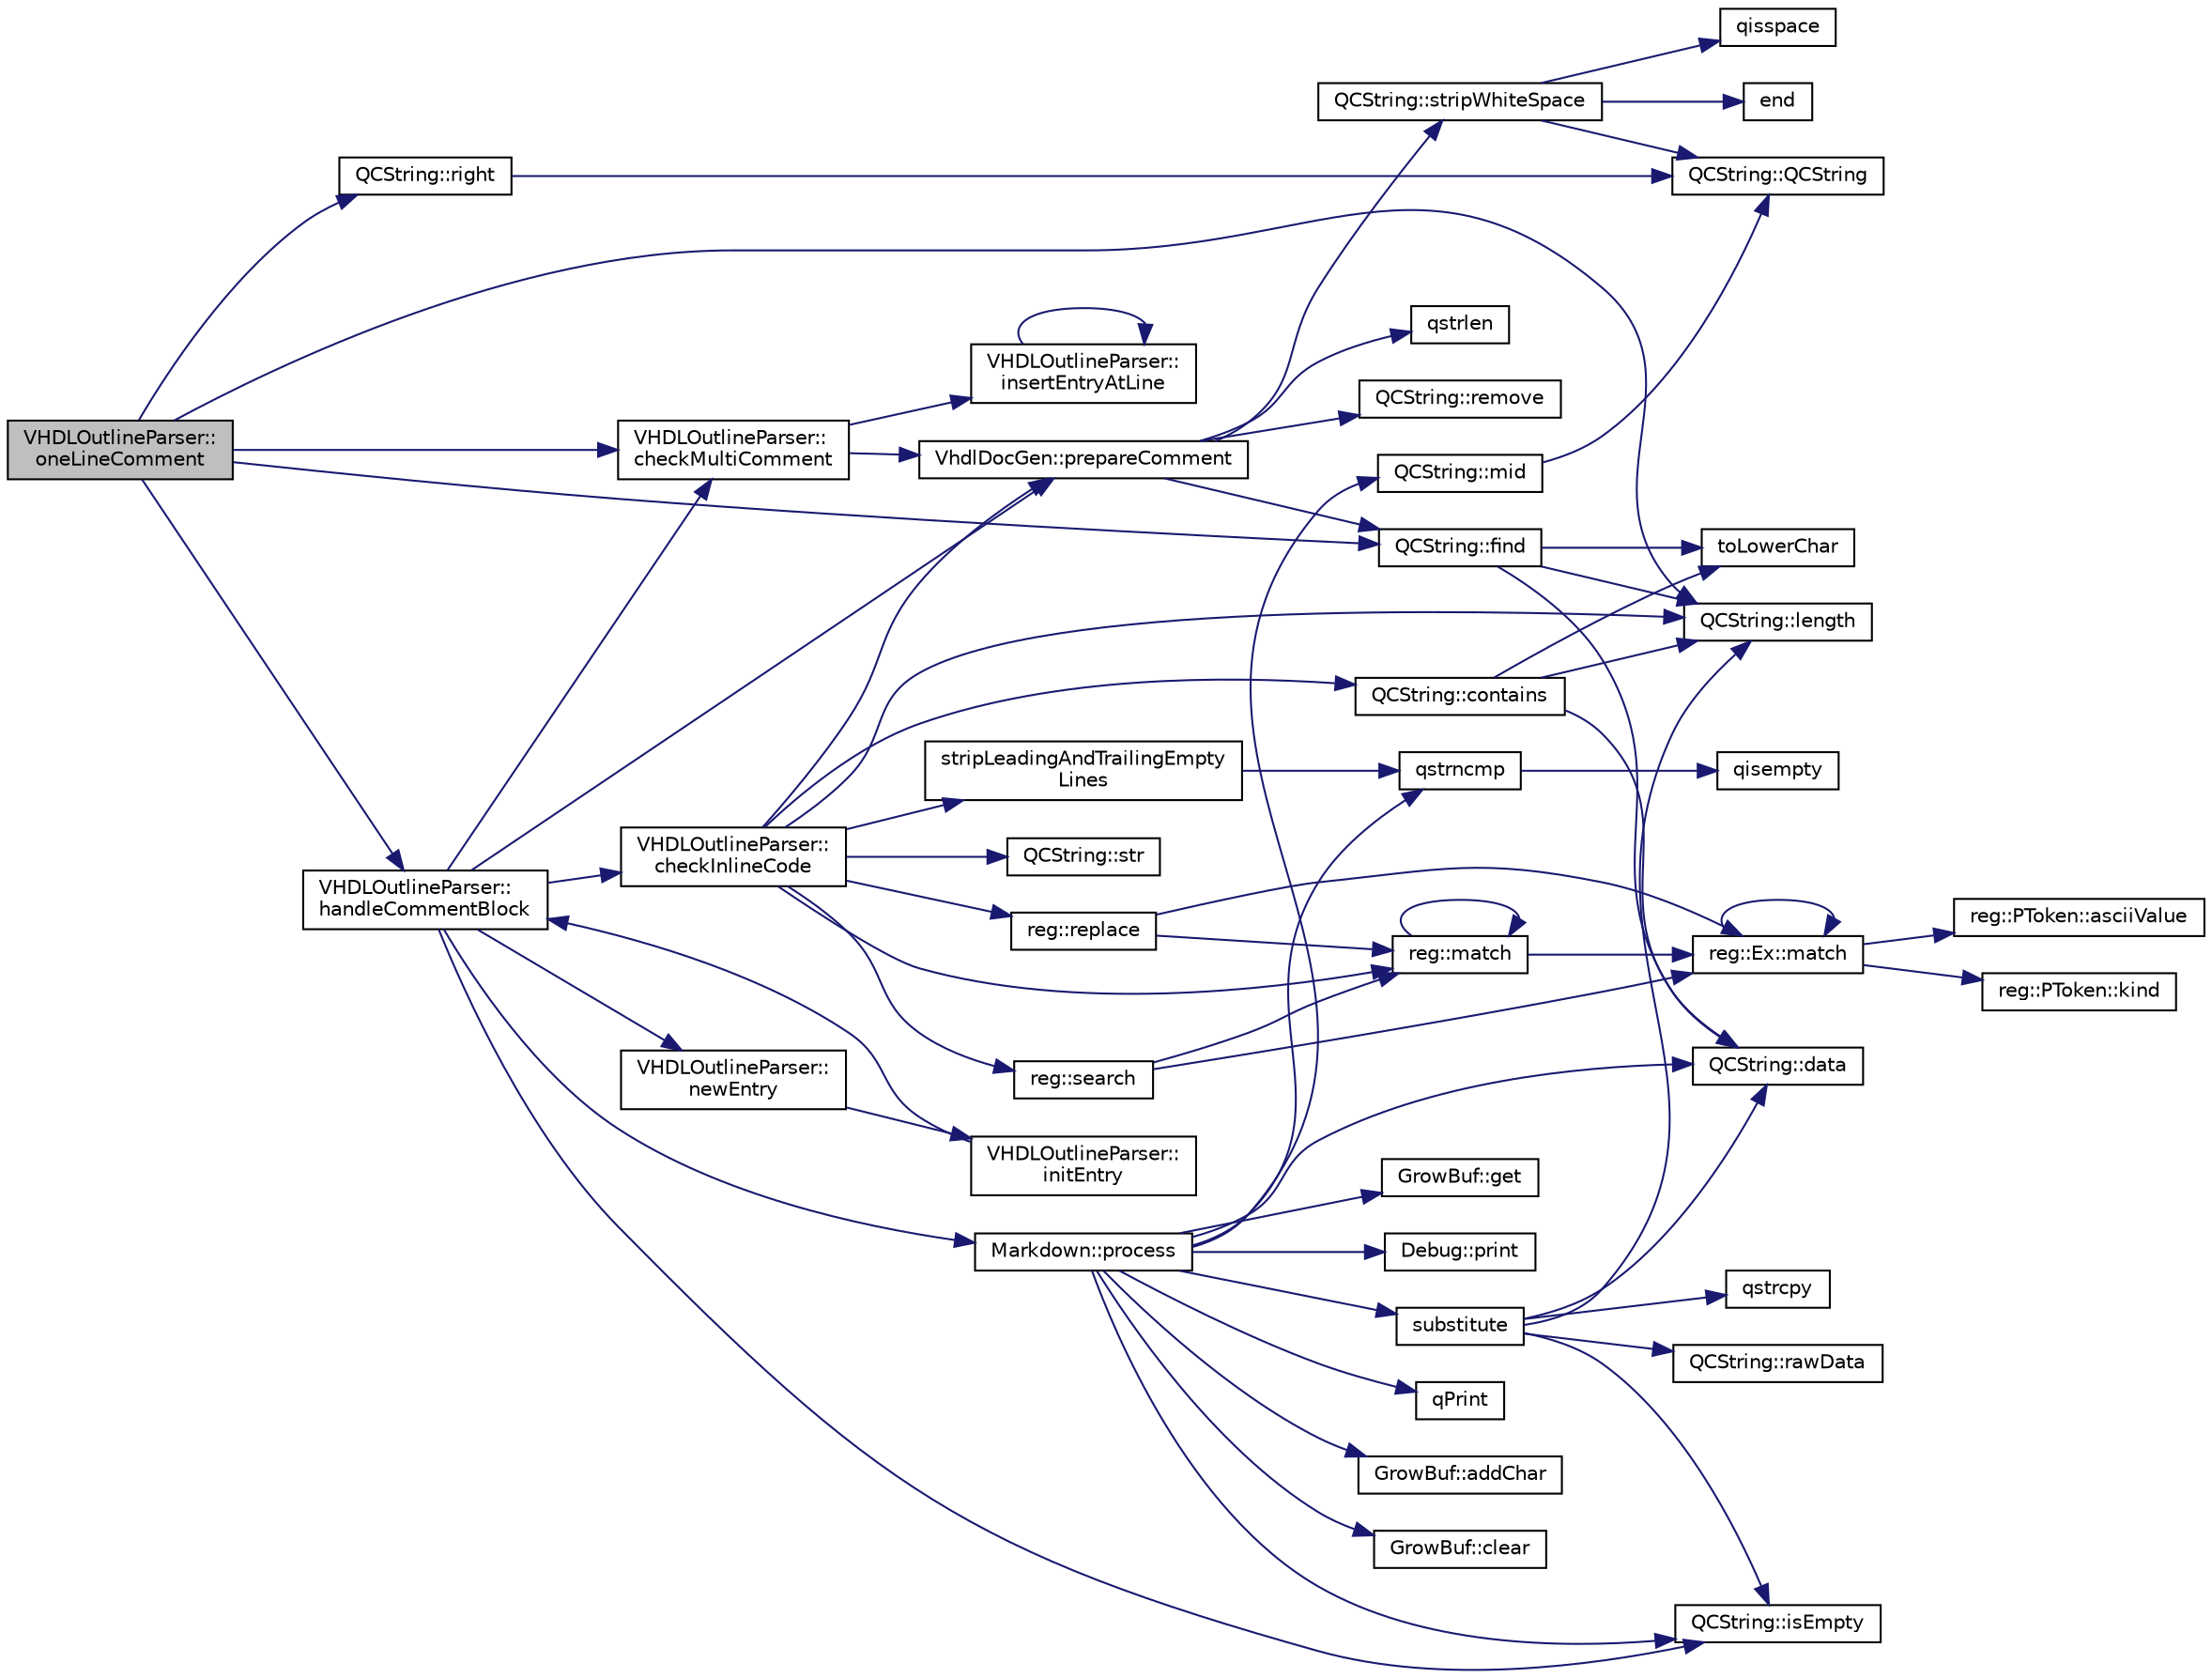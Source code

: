 digraph "VHDLOutlineParser::oneLineComment"
{
 // LATEX_PDF_SIZE
  edge [fontname="Helvetica",fontsize="10",labelfontname="Helvetica",labelfontsize="10"];
  node [fontname="Helvetica",fontsize="10",shape=record];
  rankdir="LR";
  Node1 [label="VHDLOutlineParser::\loneLineComment",height=0.2,width=0.4,color="black", fillcolor="grey75", style="filled", fontcolor="black",tooltip=" "];
  Node1 -> Node2 [color="midnightblue",fontsize="10",style="solid",fontname="Helvetica"];
  Node2 [label="VHDLOutlineParser::\lcheckMultiComment",height=0.2,width=0.4,color="black", fillcolor="white", style="filled",URL="$classVHDLOutlineParser.html#ab3687656c1045cb4c1c5177bbab2c83e",tooltip=" "];
  Node2 -> Node3 [color="midnightblue",fontsize="10",style="solid",fontname="Helvetica"];
  Node3 [label="VHDLOutlineParser::\linsertEntryAtLine",height=0.2,width=0.4,color="black", fillcolor="white", style="filled",URL="$classVHDLOutlineParser.html#a745036e883331351a306bae43e27c1a4",tooltip=" "];
  Node3 -> Node3 [color="midnightblue",fontsize="10",style="solid",fontname="Helvetica"];
  Node2 -> Node4 [color="midnightblue",fontsize="10",style="solid",fontname="Helvetica"];
  Node4 [label="VhdlDocGen::prepareComment",height=0.2,width=0.4,color="black", fillcolor="white", style="filled",URL="$classVhdlDocGen.html#a802a7b8116fa1b8b46895c25a32c5677",tooltip=" "];
  Node4 -> Node5 [color="midnightblue",fontsize="10",style="solid",fontname="Helvetica"];
  Node5 [label="QCString::find",height=0.2,width=0.4,color="black", fillcolor="white", style="filled",URL="$classQCString.html#a0182ece6b76dad6475dafb53e2faaf10",tooltip=" "];
  Node5 -> Node6 [color="midnightblue",fontsize="10",style="solid",fontname="Helvetica"];
  Node6 [label="QCString::data",height=0.2,width=0.4,color="black", fillcolor="white", style="filled",URL="$classQCString.html#ac3aa3ac1a1c36d3305eba22a2eb0d098",tooltip=" "];
  Node5 -> Node7 [color="midnightblue",fontsize="10",style="solid",fontname="Helvetica"];
  Node7 [label="QCString::length",height=0.2,width=0.4,color="black", fillcolor="white", style="filled",URL="$classQCString.html#ac52596733e9110b778019946d73fb268",tooltip=" "];
  Node5 -> Node8 [color="midnightblue",fontsize="10",style="solid",fontname="Helvetica"];
  Node8 [label="toLowerChar",height=0.2,width=0.4,color="black", fillcolor="white", style="filled",URL="$qcstring_8cpp.html#a4e545641f98651d4fb8299b407721f9b",tooltip=" "];
  Node4 -> Node9 [color="midnightblue",fontsize="10",style="solid",fontname="Helvetica"];
  Node9 [label="qstrlen",height=0.2,width=0.4,color="black", fillcolor="white", style="filled",URL="$qcstring_8h.html#a11e5896f8590cc97ce6be8f23f13c5f0",tooltip=" "];
  Node4 -> Node10 [color="midnightblue",fontsize="10",style="solid",fontname="Helvetica"];
  Node10 [label="QCString::remove",height=0.2,width=0.4,color="black", fillcolor="white", style="filled",URL="$classQCString.html#a66f15f4dde9edaf0aac741fa7d57bae8",tooltip=" "];
  Node4 -> Node11 [color="midnightblue",fontsize="10",style="solid",fontname="Helvetica"];
  Node11 [label="QCString::stripWhiteSpace",height=0.2,width=0.4,color="black", fillcolor="white", style="filled",URL="$classQCString.html#a66269a694d9e6961bfd145bb4ca72f42",tooltip="returns a copy of this string with leading and trailing whitespace removed"];
  Node11 -> Node12 [color="midnightblue",fontsize="10",style="solid",fontname="Helvetica"];
  Node12 [label="end",height=0.2,width=0.4,color="black", fillcolor="white", style="filled",URL="$dir_8cpp.html#abb4720f72b574f81dc4f7aea0e653a64",tooltip=" "];
  Node11 -> Node13 [color="midnightblue",fontsize="10",style="solid",fontname="Helvetica"];
  Node13 [label="QCString::QCString",height=0.2,width=0.4,color="black", fillcolor="white", style="filled",URL="$classQCString.html#ad691e1087cc03e14e00d1147ae0ecab7",tooltip=" "];
  Node11 -> Node14 [color="midnightblue",fontsize="10",style="solid",fontname="Helvetica"];
  Node14 [label="qisspace",height=0.2,width=0.4,color="black", fillcolor="white", style="filled",URL="$qcstring_8h.html#a77c877f20c7388af72f6a936072b5109",tooltip=" "];
  Node1 -> Node5 [color="midnightblue",fontsize="10",style="solid",fontname="Helvetica"];
  Node1 -> Node15 [color="midnightblue",fontsize="10",style="solid",fontname="Helvetica"];
  Node15 [label="VHDLOutlineParser::\lhandleCommentBlock",height=0.2,width=0.4,color="black", fillcolor="white", style="filled",URL="$classVHDLOutlineParser.html#a3df5816f7dcd092e39a99ebaf9b983cf",tooltip=" "];
  Node15 -> Node16 [color="midnightblue",fontsize="10",style="solid",fontname="Helvetica"];
  Node16 [label="VHDLOutlineParser::\lcheckInlineCode",height=0.2,width=0.4,color="black", fillcolor="white", style="filled",URL="$classVHDLOutlineParser.html#a18ea453a7fdcb15b665135112de6ff06",tooltip=" "];
  Node16 -> Node17 [color="midnightblue",fontsize="10",style="solid",fontname="Helvetica"];
  Node17 [label="QCString::contains",height=0.2,width=0.4,color="black", fillcolor="white", style="filled",URL="$classQCString.html#aeeedb2810a85c682c2f2a86bcd2355a7",tooltip=" "];
  Node17 -> Node6 [color="midnightblue",fontsize="10",style="solid",fontname="Helvetica"];
  Node17 -> Node7 [color="midnightblue",fontsize="10",style="solid",fontname="Helvetica"];
  Node17 -> Node8 [color="midnightblue",fontsize="10",style="solid",fontname="Helvetica"];
  Node16 -> Node7 [color="midnightblue",fontsize="10",style="solid",fontname="Helvetica"];
  Node16 -> Node18 [color="midnightblue",fontsize="10",style="solid",fontname="Helvetica"];
  Node18 [label="reg::match",height=0.2,width=0.4,color="black", fillcolor="white", style="filled",URL="$namespacereg.html#a1a29dcc7e2ccf462503adc5d496881ae",tooltip=" "];
  Node18 -> Node18 [color="midnightblue",fontsize="10",style="solid",fontname="Helvetica"];
  Node18 -> Node19 [color="midnightblue",fontsize="10",style="solid",fontname="Helvetica"];
  Node19 [label="reg::Ex::match",height=0.2,width=0.4,color="black", fillcolor="white", style="filled",URL="$classreg_1_1Ex.html#a9fc6293038a87e8995a13c0fdfd11499",tooltip=" "];
  Node19 -> Node20 [color="midnightblue",fontsize="10",style="solid",fontname="Helvetica"];
  Node20 [label="reg::PToken::asciiValue",height=0.2,width=0.4,color="black", fillcolor="white", style="filled",URL="$classreg_1_1PToken.html#a34589c92a4e8ff59eb14c5536e760929",tooltip=" "];
  Node19 -> Node21 [color="midnightblue",fontsize="10",style="solid",fontname="Helvetica"];
  Node21 [label="reg::PToken::kind",height=0.2,width=0.4,color="black", fillcolor="white", style="filled",URL="$classreg_1_1PToken.html#a5b947291aff91a346d6526074989a9fa",tooltip=" "];
  Node19 -> Node19 [color="midnightblue",fontsize="10",style="solid",fontname="Helvetica"];
  Node16 -> Node4 [color="midnightblue",fontsize="10",style="solid",fontname="Helvetica"];
  Node16 -> Node22 [color="midnightblue",fontsize="10",style="solid",fontname="Helvetica"];
  Node22 [label="reg::replace",height=0.2,width=0.4,color="black", fillcolor="white", style="filled",URL="$namespacereg.html#a5f59e75927731a22be2be5e4d91075b1",tooltip=" "];
  Node22 -> Node18 [color="midnightblue",fontsize="10",style="solid",fontname="Helvetica"];
  Node22 -> Node19 [color="midnightblue",fontsize="10",style="solid",fontname="Helvetica"];
  Node16 -> Node23 [color="midnightblue",fontsize="10",style="solid",fontname="Helvetica"];
  Node23 [label="reg::search",height=0.2,width=0.4,color="black", fillcolor="white", style="filled",URL="$namespacereg.html#a66de3a25d4b9ff13d33f4d3e416fb948",tooltip=" "];
  Node23 -> Node18 [color="midnightblue",fontsize="10",style="solid",fontname="Helvetica"];
  Node23 -> Node19 [color="midnightblue",fontsize="10",style="solid",fontname="Helvetica"];
  Node16 -> Node24 [color="midnightblue",fontsize="10",style="solid",fontname="Helvetica"];
  Node24 [label="QCString::str",height=0.2,width=0.4,color="black", fillcolor="white", style="filled",URL="$classQCString.html#a9824b07232eea418ab3b3e7dc3178eec",tooltip=" "];
  Node16 -> Node25 [color="midnightblue",fontsize="10",style="solid",fontname="Helvetica"];
  Node25 [label="stripLeadingAndTrailingEmpty\lLines",height=0.2,width=0.4,color="black", fillcolor="white", style="filled",URL="$util_8cpp.html#ad0b372f3669056d6a88f41daeb3a3865",tooltip=" "];
  Node25 -> Node26 [color="midnightblue",fontsize="10",style="solid",fontname="Helvetica"];
  Node26 [label="qstrncmp",height=0.2,width=0.4,color="black", fillcolor="white", style="filled",URL="$qcstring_8h.html#a19faae287d13ccea75b1d5a0eb110d97",tooltip=" "];
  Node26 -> Node27 [color="midnightblue",fontsize="10",style="solid",fontname="Helvetica"];
  Node27 [label="qisempty",height=0.2,width=0.4,color="black", fillcolor="white", style="filled",URL="$qcstring_8h.html#aca1b05428632dc155c2f19349302c055",tooltip=" "];
  Node15 -> Node2 [color="midnightblue",fontsize="10",style="solid",fontname="Helvetica"];
  Node15 -> Node28 [color="midnightblue",fontsize="10",style="solid",fontname="Helvetica"];
  Node28 [label="QCString::isEmpty",height=0.2,width=0.4,color="black", fillcolor="white", style="filled",URL="$classQCString.html#a621c4090d69ad7d05ef8e5234376c3d8",tooltip=" "];
  Node15 -> Node29 [color="midnightblue",fontsize="10",style="solid",fontname="Helvetica"];
  Node29 [label="VHDLOutlineParser::\lnewEntry",height=0.2,width=0.4,color="black", fillcolor="white", style="filled",URL="$classVHDLOutlineParser.html#a8e2731ccb031a7e2914e7583cc7bdff9",tooltip=" "];
  Node29 -> Node30 [color="midnightblue",fontsize="10",style="solid",fontname="Helvetica"];
  Node30 [label="VHDLOutlineParser::\linitEntry",height=0.2,width=0.4,color="black", fillcolor="white", style="filled",URL="$classVHDLOutlineParser.html#a9ecb445c39b769e5602ca96de2e93323",tooltip=" "];
  Node30 -> Node15 [color="midnightblue",fontsize="10",style="solid",fontname="Helvetica"];
  Node15 -> Node4 [color="midnightblue",fontsize="10",style="solid",fontname="Helvetica"];
  Node15 -> Node31 [color="midnightblue",fontsize="10",style="solid",fontname="Helvetica"];
  Node31 [label="Markdown::process",height=0.2,width=0.4,color="black", fillcolor="white", style="filled",URL="$classMarkdown.html#ad40652cc4db61282f2b0ef5202927d10",tooltip=" "];
  Node31 -> Node32 [color="midnightblue",fontsize="10",style="solid",fontname="Helvetica"];
  Node32 [label="GrowBuf::addChar",height=0.2,width=0.4,color="black", fillcolor="white", style="filled",URL="$classGrowBuf.html#a46b4677f555d2abc718f26e71a59efda",tooltip=" "];
  Node31 -> Node33 [color="midnightblue",fontsize="10",style="solid",fontname="Helvetica"];
  Node33 [label="GrowBuf::clear",height=0.2,width=0.4,color="black", fillcolor="white", style="filled",URL="$classGrowBuf.html#a7aadcbc3d02fe6e01acf45d892cff0ba",tooltip=" "];
  Node31 -> Node6 [color="midnightblue",fontsize="10",style="solid",fontname="Helvetica"];
  Node31 -> Node34 [color="midnightblue",fontsize="10",style="solid",fontname="Helvetica"];
  Node34 [label="GrowBuf::get",height=0.2,width=0.4,color="black", fillcolor="white", style="filled",URL="$classGrowBuf.html#a88d6408723b8c1a58187f24da81dfd5e",tooltip=" "];
  Node31 -> Node28 [color="midnightblue",fontsize="10",style="solid",fontname="Helvetica"];
  Node31 -> Node35 [color="midnightblue",fontsize="10",style="solid",fontname="Helvetica"];
  Node35 [label="QCString::mid",height=0.2,width=0.4,color="black", fillcolor="white", style="filled",URL="$classQCString.html#a27136caf9c0bc4daca574cda6f113551",tooltip=" "];
  Node35 -> Node13 [color="midnightblue",fontsize="10",style="solid",fontname="Helvetica"];
  Node31 -> Node36 [color="midnightblue",fontsize="10",style="solid",fontname="Helvetica"];
  Node36 [label="Debug::print",height=0.2,width=0.4,color="black", fillcolor="white", style="filled",URL="$classDebug.html#a5d86ffebf96f9f75b6c957db5f831da3",tooltip=" "];
  Node31 -> Node37 [color="midnightblue",fontsize="10",style="solid",fontname="Helvetica"];
  Node37 [label="qPrint",height=0.2,width=0.4,color="black", fillcolor="white", style="filled",URL="$qcstring_8h.html#a9851ebb5ae2f65b4d2b1d08421edbfd2",tooltip=" "];
  Node31 -> Node26 [color="midnightblue",fontsize="10",style="solid",fontname="Helvetica"];
  Node31 -> Node38 [color="midnightblue",fontsize="10",style="solid",fontname="Helvetica"];
  Node38 [label="substitute",height=0.2,width=0.4,color="black", fillcolor="white", style="filled",URL="$qcstring_8cpp.html#a99187f0723aa35b7f06be3a5506b1285",tooltip="substitute all occurrences of src in s by dst"];
  Node38 -> Node6 [color="midnightblue",fontsize="10",style="solid",fontname="Helvetica"];
  Node38 -> Node28 [color="midnightblue",fontsize="10",style="solid",fontname="Helvetica"];
  Node38 -> Node7 [color="midnightblue",fontsize="10",style="solid",fontname="Helvetica"];
  Node38 -> Node39 [color="midnightblue",fontsize="10",style="solid",fontname="Helvetica"];
  Node39 [label="qstrcpy",height=0.2,width=0.4,color="black", fillcolor="white", style="filled",URL="$qcstring_8h.html#ac32a77e081e980d3a32c45578b7be389",tooltip=" "];
  Node38 -> Node40 [color="midnightblue",fontsize="10",style="solid",fontname="Helvetica"];
  Node40 [label="QCString::rawData",height=0.2,width=0.4,color="black", fillcolor="white", style="filled",URL="$classQCString.html#a5f5c9dc172d638c8d7b07010d100117a",tooltip=" "];
  Node1 -> Node7 [color="midnightblue",fontsize="10",style="solid",fontname="Helvetica"];
  Node1 -> Node41 [color="midnightblue",fontsize="10",style="solid",fontname="Helvetica"];
  Node41 [label="QCString::right",height=0.2,width=0.4,color="black", fillcolor="white", style="filled",URL="$classQCString.html#a8f4aa5417f6a834f28c7148a1fe262d5",tooltip=" "];
  Node41 -> Node13 [color="midnightblue",fontsize="10",style="solid",fontname="Helvetica"];
}
